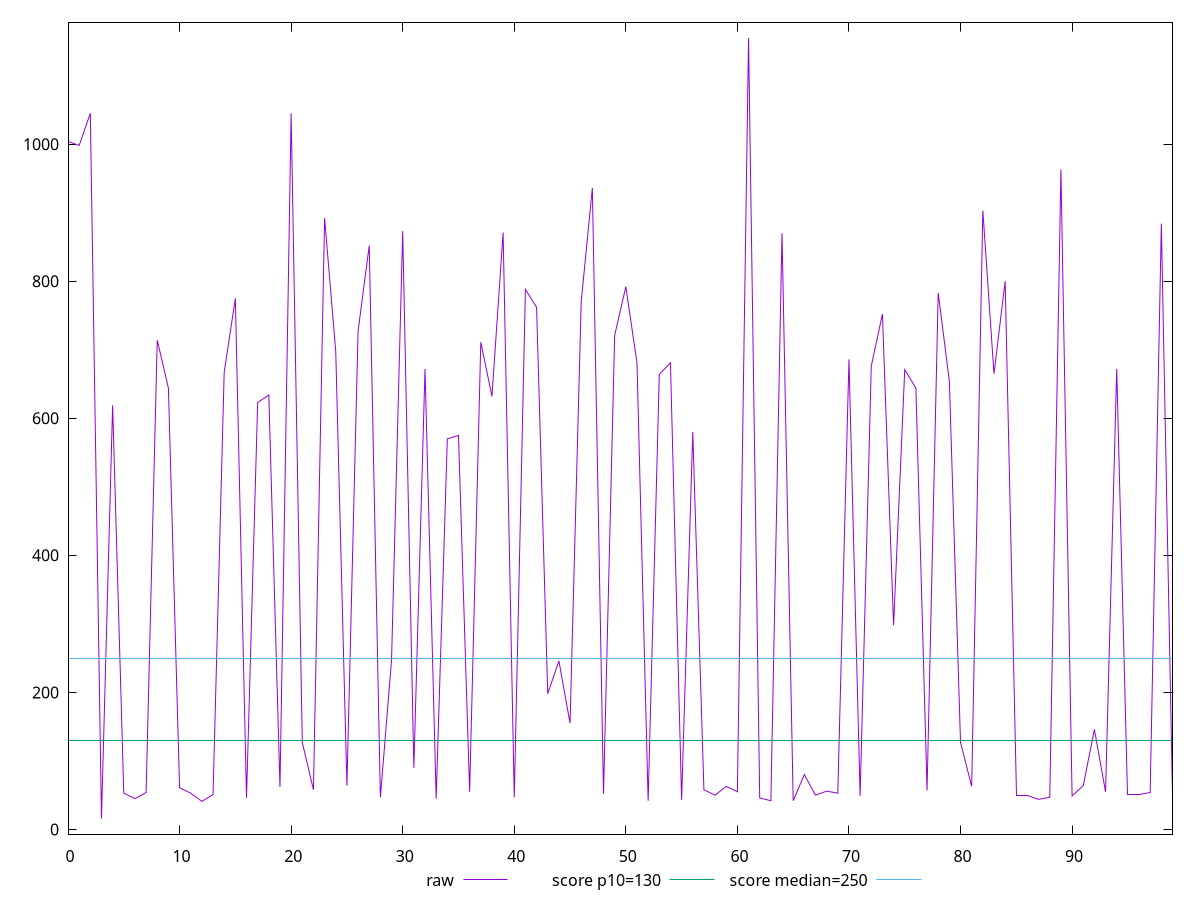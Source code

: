 reset

$raw <<EOF
0 1004
1 997.9999999999991
2 1045
3 16
4 619
5 53
6 45
7 54
8 714
9 644
10 61
11 53
12 41
13 51
14 667
15 775
16 45.99999999999977
17 623
18 634.0000000000018
19 62
20 1045
21 127
22 58
23 892
24 697
25 64
26 727
27 852.0000000000018
28 47
29 247
30 873
31 90
32 672
33 45.00000000000023
34 569.9999999999982
35 575
36 55
37 711
38 632
39 871
40 47
41 788
42 762
43 198
44 246
45 155
46 770
47 936
48 52
49 721
50 792
51 681
52 42
53 664
54 681
55 43
56 580
57 58
58 50
59 63
60 55
61 1155
62 46
63 42
64 870
65 42.00000000000023
66 80
67 50
68 56
69 53
70 686
71 49
72 676
73 752
74 298
75 671
76 643.9999999999982
77 57
78 783
79 654
80 127
81 63
82 903
83 665
84 800
85 49
86 49
87 44
88 47
89 963
90 49
91 64
92 146
93 55
94 672
95 51.000000000000114
96 51
97 54
98 884
99 49
EOF

set key outside below
set xrange [0:99]
set yrange [-6.780000000000001:1177.78]
set trange [-6.780000000000001:1177.78]
set terminal svg size 640, 500 enhanced background rgb 'white'
set output "reports/report_00027_2021-02-24T12-40-31.850Z/max-potential-fid/samples/agenda/raw/values.svg"

plot $raw title "raw" with line, \
     130 title "score p10=130", \
     250 title "score median=250"

reset
